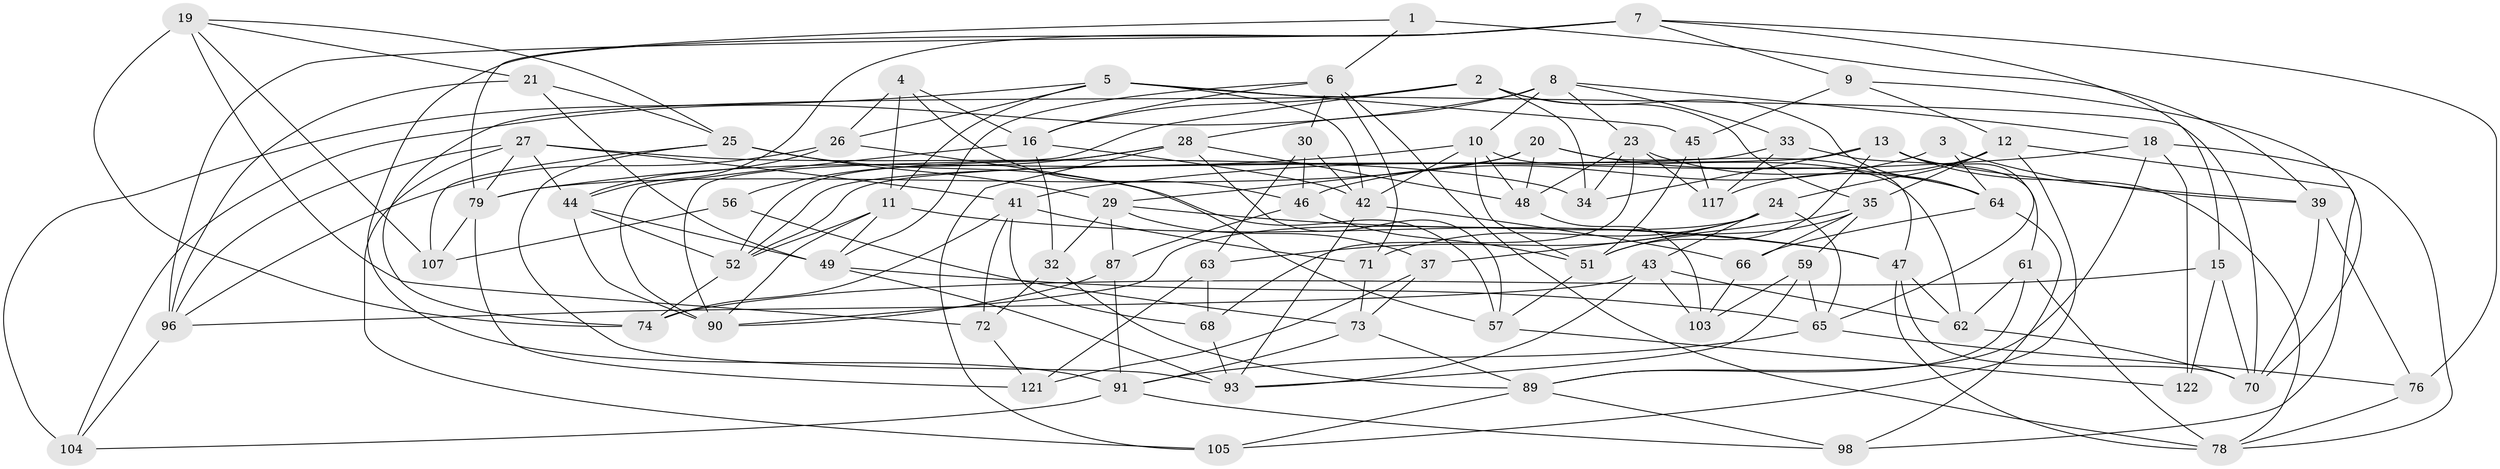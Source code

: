 // original degree distribution, {4: 1.0}
// Generated by graph-tools (version 1.1) at 2025/42/03/06/25 10:42:20]
// undirected, 76 vertices, 190 edges
graph export_dot {
graph [start="1"]
  node [color=gray90,style=filled];
  1;
  2 [super="+92"];
  3;
  4;
  5 [super="+14"];
  6 [super="+31"];
  7 [super="+54"];
  8 [super="+55"];
  9;
  10 [super="+17"];
  11 [super="+38"];
  12 [super="+99"];
  13 [super="+77"];
  15;
  16 [super="+69"];
  18 [super="+97"];
  19 [super="+36"];
  20 [super="+22"];
  21;
  23 [super="+95"];
  24 [super="+40"];
  25 [super="+115"];
  26 [super="+110"];
  27 [super="+53"];
  28 [super="+81"];
  29 [super="+50"];
  30;
  32;
  33;
  34;
  35 [super="+86"];
  37;
  39 [super="+60"];
  41 [super="+58"];
  42 [super="+106"];
  43 [super="+108"];
  44 [super="+67"];
  45;
  46 [super="+100"];
  47 [super="+101"];
  48 [super="+80"];
  49 [super="+82"];
  51 [super="+85"];
  52 [super="+114"];
  56;
  57 [super="+109"];
  59;
  61;
  62 [super="+113"];
  63;
  64 [super="+116"];
  65 [super="+119"];
  66;
  68;
  70 [super="+88"];
  71;
  72;
  73 [super="+111"];
  74 [super="+75"];
  76;
  78 [super="+84"];
  79 [super="+83"];
  87;
  89 [super="+102"];
  90 [super="+120"];
  91 [super="+94"];
  93 [super="+112"];
  96 [super="+118"];
  98;
  103;
  104;
  105;
  107;
  117;
  121;
  122;
  1 -- 39 [weight=2];
  1 -- 79;
  1 -- 6;
  2 -- 74;
  2 -- 35;
  2 -- 64;
  2 -- 16;
  2 -- 34;
  2 -- 90;
  3 -- 46 [weight=2];
  3 -- 64;
  3 -- 39;
  4 -- 16;
  4 -- 26;
  4 -- 11;
  4 -- 46;
  5 -- 11;
  5 -- 45;
  5 -- 104;
  5 -- 70;
  5 -- 26;
  5 -- 42;
  6 -- 49;
  6 -- 71;
  6 -- 30;
  6 -- 78;
  6 -- 16;
  7 -- 96;
  7 -- 76;
  7 -- 91;
  7 -- 9;
  7 -- 15;
  7 -- 44;
  8 -- 104;
  8 -- 18;
  8 -- 33;
  8 -- 28;
  8 -- 23;
  8 -- 10;
  9 -- 45;
  9 -- 70;
  9 -- 12;
  10 -- 62;
  10 -- 42;
  10 -- 79;
  10 -- 51;
  10 -- 48;
  11 -- 49;
  11 -- 47;
  11 -- 90;
  11 -- 52;
  12 -- 98;
  12 -- 117;
  12 -- 24;
  12 -- 35;
  12 -- 105;
  13 -- 34;
  13 -- 78;
  13 -- 65;
  13 -- 39;
  13 -- 51;
  13 -- 52;
  15 -- 70;
  15 -- 122;
  15 -- 74;
  16 -- 90;
  16 -- 42;
  16 -- 32;
  18 -- 122 [weight=2];
  18 -- 41;
  18 -- 89;
  18 -- 78;
  19 -- 21;
  19 -- 25;
  19 -- 72;
  19 -- 107;
  19 -- 74 [weight=2];
  20 -- 79;
  20 -- 47;
  20 -- 48 [weight=2];
  20 -- 64;
  20 -- 29;
  21 -- 96;
  21 -- 25;
  21 -- 49;
  23 -- 34;
  23 -- 117;
  23 -- 48;
  23 -- 64;
  23 -- 68;
  24 -- 90;
  24 -- 71;
  24 -- 65;
  24 -- 63;
  24 -- 43;
  25 -- 107;
  25 -- 93;
  25 -- 57;
  25 -- 29;
  26 -- 44;
  26 -- 96;
  26 -- 57 [weight=2];
  27 -- 105;
  27 -- 41;
  27 -- 44;
  27 -- 96;
  27 -- 34;
  27 -- 79;
  28 -- 56;
  28 -- 52;
  28 -- 48;
  28 -- 105;
  28 -- 57;
  29 -- 47;
  29 -- 37;
  29 -- 32;
  29 -- 87;
  30 -- 46;
  30 -- 63;
  30 -- 42;
  32 -- 72;
  32 -- 89;
  33 -- 117;
  33 -- 61;
  33 -- 52;
  35 -- 37;
  35 -- 66;
  35 -- 59;
  35 -- 51;
  37 -- 121;
  37 -- 73;
  39 -- 76;
  39 -- 70;
  41 -- 74;
  41 -- 72;
  41 -- 68;
  41 -- 71;
  42 -- 66;
  42 -- 93;
  43 -- 103;
  43 -- 93;
  43 -- 96;
  43 -- 62 [weight=2];
  44 -- 49;
  44 -- 90;
  44 -- 52;
  45 -- 51;
  45 -- 117;
  46 -- 87;
  46 -- 51;
  47 -- 78;
  47 -- 70;
  47 -- 62;
  48 -- 103;
  49 -- 65;
  49 -- 93;
  51 -- 57;
  52 -- 74;
  56 -- 73 [weight=2];
  56 -- 107;
  57 -- 122;
  59 -- 103;
  59 -- 65;
  59 -- 93;
  61 -- 62;
  61 -- 78;
  61 -- 89;
  62 -- 70;
  63 -- 68;
  63 -- 121;
  64 -- 98;
  64 -- 66;
  65 -- 76;
  65 -- 91;
  66 -- 103;
  68 -- 93;
  71 -- 73;
  72 -- 121;
  73 -- 89;
  73 -- 91;
  76 -- 78;
  79 -- 107;
  79 -- 121;
  87 -- 90;
  87 -- 91;
  89 -- 98;
  89 -- 105;
  91 -- 98;
  91 -- 104;
  96 -- 104;
}
